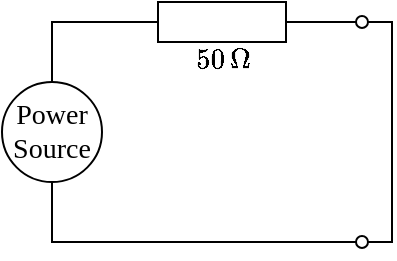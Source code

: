 <mxfile version="24.4.13" type="device">
  <diagram name="Page-1" id="OsTg6Z7ZqYBHd-4ov-Ji">
    <mxGraphModel dx="360" dy="289" grid="1" gridSize="1" guides="1" tooltips="1" connect="1" arrows="1" fold="1" page="1" pageScale="1" pageWidth="827" pageHeight="1169" math="1" shadow="0">
      <root>
        <mxCell id="0" />
        <mxCell id="1" parent="0" />
        <mxCell id="WAkyg-uQ1VgwOVQDCGDP-5" style="edgeStyle=orthogonalEdgeStyle;rounded=0;orthogonalLoop=1;jettySize=auto;html=1;exitX=0.5;exitY=1;exitDx=0;exitDy=0;endArrow=oval;endFill=0;" parent="1" edge="1">
          <mxGeometry relative="1" as="geometry">
            <mxPoint x="380" y="350" as="targetPoint" />
            <Array as="points">
              <mxPoint x="225" y="350" />
            </Array>
            <mxPoint x="225.0" y="320" as="sourcePoint" />
          </mxGeometry>
        </mxCell>
        <mxCell id="WAkyg-uQ1VgwOVQDCGDP-1" value="" style="ellipse;whiteSpace=wrap;html=1;aspect=fixed;" parent="1" vertex="1">
          <mxGeometry x="200" y="270" width="50" height="50" as="geometry" />
        </mxCell>
        <mxCell id="WAkyg-uQ1VgwOVQDCGDP-6" style="edgeStyle=orthogonalEdgeStyle;rounded=0;orthogonalLoop=1;jettySize=auto;html=1;exitX=1;exitY=0.5;exitDx=0;exitDy=0;exitPerimeter=0;endArrow=oval;endFill=0;" parent="1" source="WAkyg-uQ1VgwOVQDCGDP-2" edge="1">
          <mxGeometry relative="1" as="geometry">
            <mxPoint x="380" y="240" as="targetPoint" />
          </mxGeometry>
        </mxCell>
        <mxCell id="WAkyg-uQ1VgwOVQDCGDP-2" value="" style="pointerEvents=1;verticalLabelPosition=bottom;shadow=0;dashed=0;align=center;html=1;verticalAlign=top;shape=mxgraph.electrical.resistors.resistor_1;" parent="1" vertex="1">
          <mxGeometry x="260" y="230" width="100" height="20" as="geometry" />
        </mxCell>
        <mxCell id="WAkyg-uQ1VgwOVQDCGDP-4" style="edgeStyle=orthogonalEdgeStyle;rounded=0;orthogonalLoop=1;jettySize=auto;html=1;exitX=0.5;exitY=0;exitDx=0;exitDy=0;entryX=0;entryY=0.5;entryDx=0;entryDy=0;entryPerimeter=0;endArrow=none;endFill=0;" parent="1" source="WAkyg-uQ1VgwOVQDCGDP-1" target="WAkyg-uQ1VgwOVQDCGDP-2" edge="1">
          <mxGeometry relative="1" as="geometry" />
        </mxCell>
        <mxCell id="WAkyg-uQ1VgwOVQDCGDP-7" value="$$50\, \Omega$$" style="text;strokeColor=none;align=center;fillColor=none;html=1;verticalAlign=middle;whiteSpace=wrap;rounded=0;fontFamily=Times New Roman;fontSize=14;" parent="1" vertex="1">
          <mxGeometry x="281" y="244" width="60" height="30" as="geometry" />
        </mxCell>
        <mxCell id="WAkyg-uQ1VgwOVQDCGDP-8" value="Power&lt;div style=&quot;font-size: 14px;&quot;&gt;Source&lt;/div&gt;" style="text;strokeColor=none;align=center;fillColor=none;html=1;verticalAlign=middle;whiteSpace=wrap;rounded=0;fontFamily=Times New Roman;fontSize=14;" parent="1" vertex="1">
          <mxGeometry x="200" y="280.5" width="50" height="29" as="geometry" />
        </mxCell>
        <mxCell id="ko27W5vj2BWivEQE5cnP-2" value="" style="endArrow=none;html=1;rounded=0;edgeStyle=orthogonalEdgeStyle;" parent="1" edge="1">
          <mxGeometry width="50" height="50" relative="1" as="geometry">
            <mxPoint x="383" y="350" as="sourcePoint" />
            <mxPoint x="383" y="240" as="targetPoint" />
            <Array as="points">
              <mxPoint x="395" y="350" />
              <mxPoint x="395" y="240" />
              <mxPoint x="383" y="240" />
            </Array>
          </mxGeometry>
        </mxCell>
      </root>
    </mxGraphModel>
  </diagram>
</mxfile>
